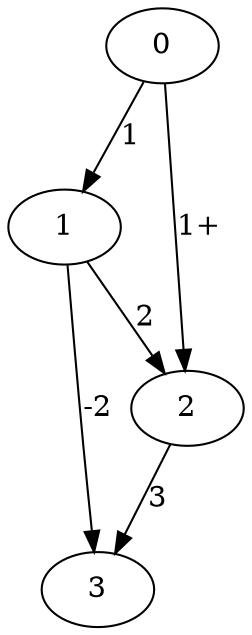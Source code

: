digraph g
{
0;1;2;3;
0 -> 2 [label="1+"]
0 -> 1 [label="1"]
1 -> 2 [label="2"]
2 -> 3 [label="3"]
1 -> 3 [label="-2"]
}
